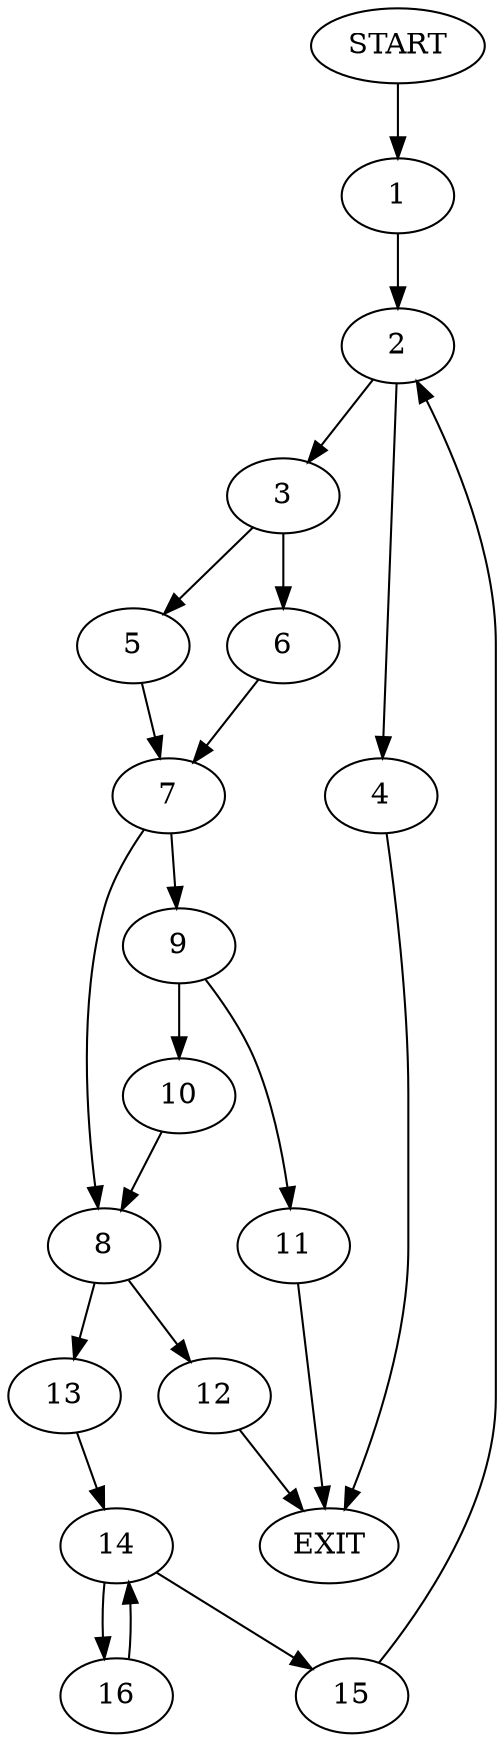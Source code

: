 digraph {
0 [label="START"]
17 [label="EXIT"]
0 -> 1
1 -> 2
2 -> 3
2 -> 4
4 -> 17
3 -> 5
3 -> 6
5 -> 7
6 -> 7
7 -> 8
7 -> 9
9 -> 10
9 -> 11
8 -> 12
8 -> 13
11 -> 17
10 -> 8
12 -> 17
13 -> 14
14 -> 15
14 -> 16
16 -> 14
15 -> 2
}
